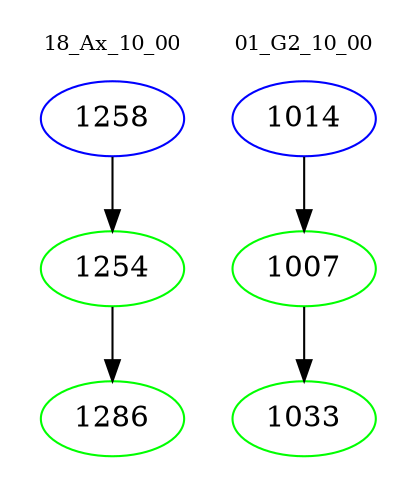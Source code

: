 digraph{
subgraph cluster_0 {
color = white
label = "18_Ax_10_00";
fontsize=10;
T0_1258 [label="1258", color="blue"]
T0_1258 -> T0_1254 [color="black"]
T0_1254 [label="1254", color="green"]
T0_1254 -> T0_1286 [color="black"]
T0_1286 [label="1286", color="green"]
}
subgraph cluster_1 {
color = white
label = "01_G2_10_00";
fontsize=10;
T1_1014 [label="1014", color="blue"]
T1_1014 -> T1_1007 [color="black"]
T1_1007 [label="1007", color="green"]
T1_1007 -> T1_1033 [color="black"]
T1_1033 [label="1033", color="green"]
}
}
